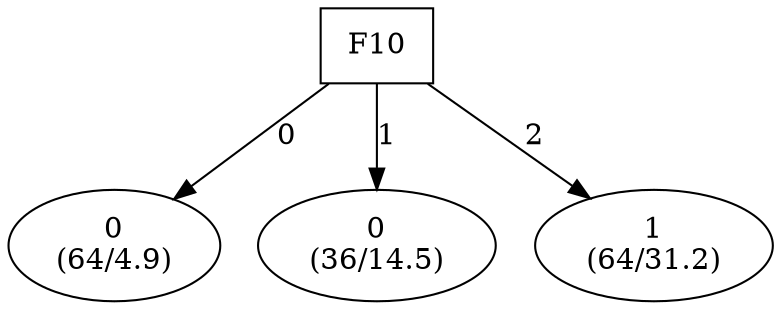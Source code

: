 digraph YaDT {
n0 [ shape=box, label="F10\n"]
n0 -> n1 [label="0"]
n1 [ shape=ellipse, label="0\n(64/4.9)"]
n0 -> n2 [label="1"]
n2 [ shape=ellipse, label="0\n(36/14.5)"]
n0 -> n3 [label="2"]
n3 [ shape=ellipse, label="1\n(64/31.2)"]
}
